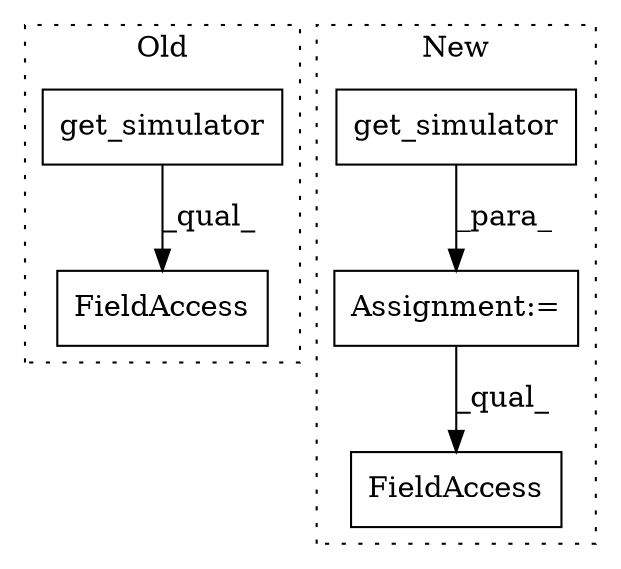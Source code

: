 digraph G {
subgraph cluster0 {
1 [label="get_simulator" a="32" s="11401" l="15" shape="box"];
5 [label="FieldAccess" a="22" s="11383" l="41" shape="box"];
label = "Old";
style="dotted";
}
subgraph cluster1 {
2 [label="get_simulator" a="32" s="11095" l="15" shape="box"];
3 [label="Assignment:=" a="7" s="11094" l="1" shape="box"];
4 [label="FieldAccess" a="22" s="11183" l="21" shape="box"];
label = "New";
style="dotted";
}
1 -> 5 [label="_qual_"];
2 -> 3 [label="_para_"];
3 -> 4 [label="_qual_"];
}